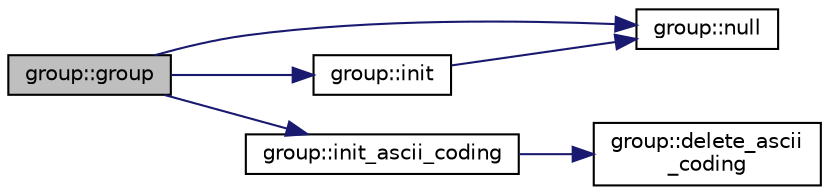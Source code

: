 digraph "group::group"
{
  edge [fontname="Helvetica",fontsize="10",labelfontname="Helvetica",labelfontsize="10"];
  node [fontname="Helvetica",fontsize="10",shape=record];
  rankdir="LR";
  Node13 [label="group::group",height=0.2,width=0.4,color="black", fillcolor="grey75", style="filled", fontcolor="black"];
  Node13 -> Node14 [color="midnightblue",fontsize="10",style="solid",fontname="Helvetica"];
  Node14 [label="group::null",height=0.2,width=0.4,color="black", fillcolor="white", style="filled",URL="$d1/db7/classgroup.html#a25f33ef4c9370d6cefa29b0c49f64a18"];
  Node13 -> Node15 [color="midnightblue",fontsize="10",style="solid",fontname="Helvetica"];
  Node15 [label="group::init",height=0.2,width=0.4,color="black", fillcolor="white", style="filled",URL="$d1/db7/classgroup.html#a9f5de0500658e265332c7f62c0d3962d"];
  Node15 -> Node14 [color="midnightblue",fontsize="10",style="solid",fontname="Helvetica"];
  Node13 -> Node16 [color="midnightblue",fontsize="10",style="solid",fontname="Helvetica"];
  Node16 [label="group::init_ascii_coding",height=0.2,width=0.4,color="black", fillcolor="white", style="filled",URL="$d1/db7/classgroup.html#a4c4d424f66051a19e7c40f3104f58bf3"];
  Node16 -> Node17 [color="midnightblue",fontsize="10",style="solid",fontname="Helvetica"];
  Node17 [label="group::delete_ascii\l_coding",height=0.2,width=0.4,color="black", fillcolor="white", style="filled",URL="$d1/db7/classgroup.html#aa71c4507467519fc564a6715fe7efdf5"];
}
